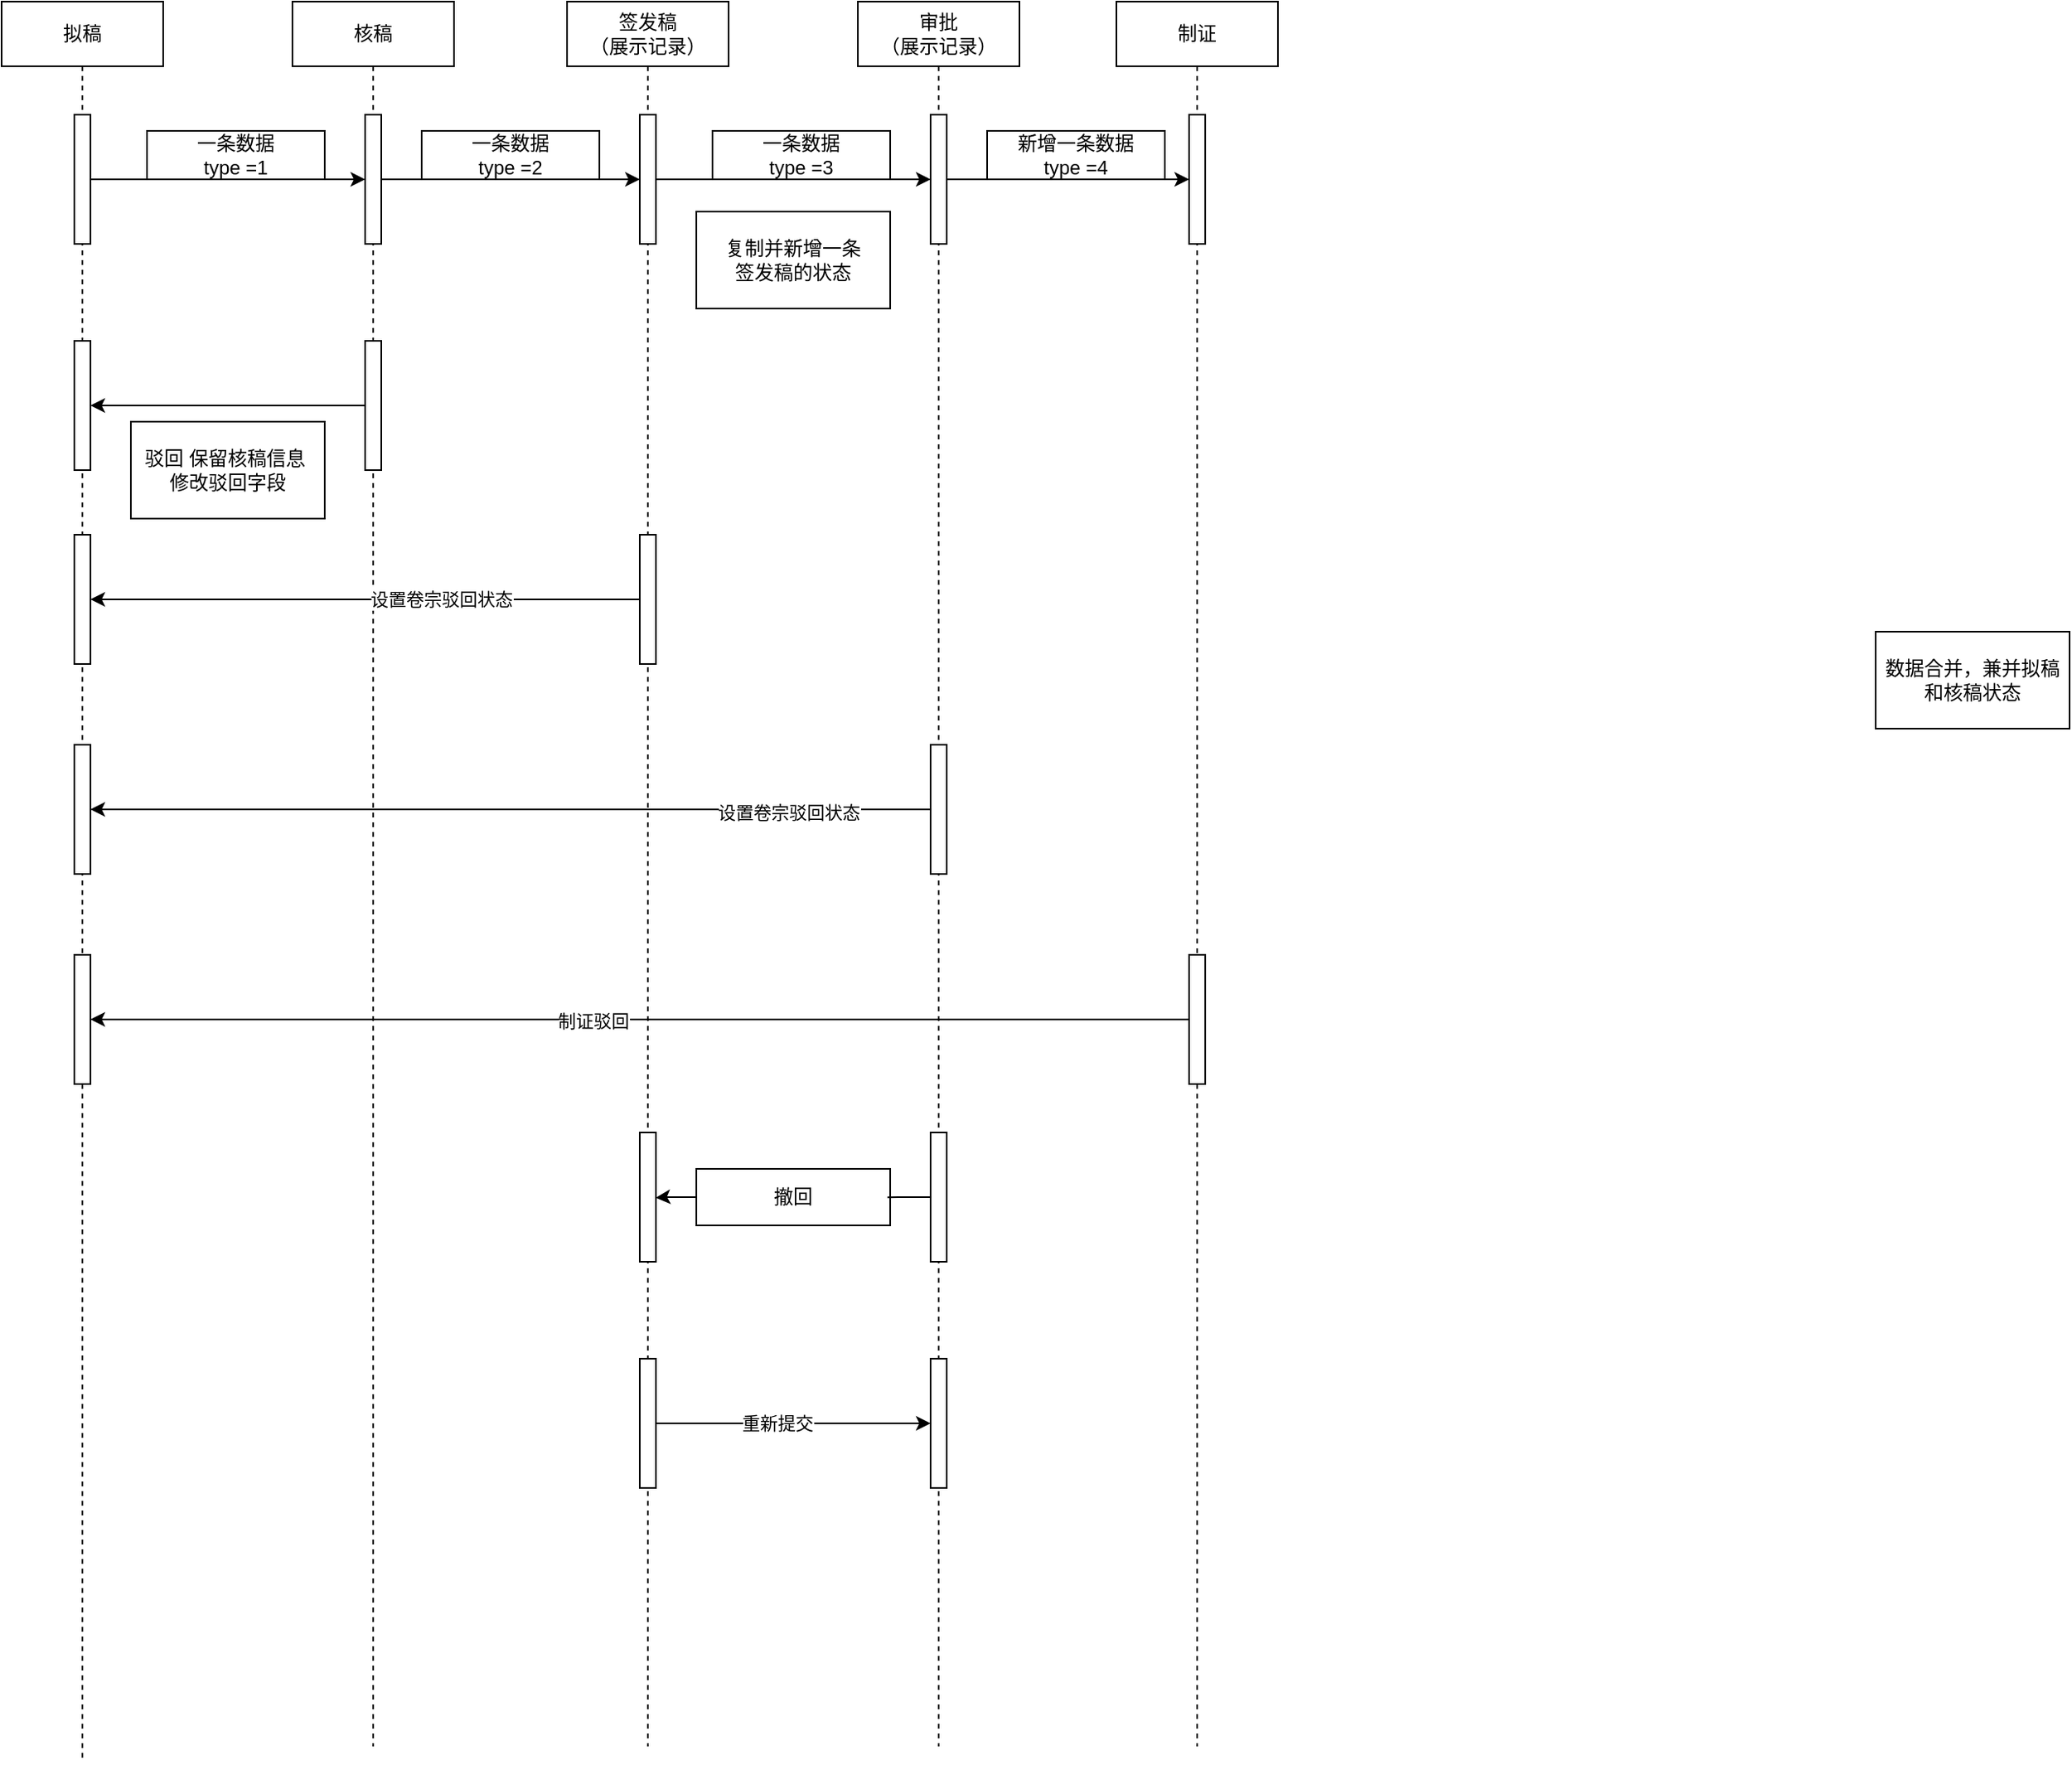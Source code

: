<mxfile version="16.1.2" type="github">
  <diagram id="RNjr4j0GBJ4JUxg0UdfD" name="Page-1">
    <mxGraphModel dx="1185" dy="628" grid="1" gridSize="10" guides="1" tooltips="1" connect="1" arrows="1" fold="1" page="1" pageScale="1" pageWidth="827" pageHeight="1169" math="0" shadow="0">
      <root>
        <mxCell id="0" />
        <mxCell id="1" parent="0" />
        <mxCell id="Ub8pnknUyiXxGgldzIyQ-1" value="拟稿" style="shape=umlLifeline;perimeter=lifelinePerimeter;whiteSpace=wrap;html=1;container=1;collapsible=0;recursiveResize=0;outlineConnect=0;" parent="1" vertex="1">
          <mxGeometry x="30" y="30" width="100" height="1090" as="geometry" />
        </mxCell>
        <mxCell id="Ub8pnknUyiXxGgldzIyQ-6" value="" style="html=1;points=[];perimeter=orthogonalPerimeter;" parent="Ub8pnknUyiXxGgldzIyQ-1" vertex="1">
          <mxGeometry x="45" y="70" width="10" height="80" as="geometry" />
        </mxCell>
        <mxCell id="Ub8pnknUyiXxGgldzIyQ-24" value="" style="html=1;points=[];perimeter=orthogonalPerimeter;" parent="Ub8pnknUyiXxGgldzIyQ-1" vertex="1">
          <mxGeometry x="45" y="210" width="10" height="80" as="geometry" />
        </mxCell>
        <mxCell id="Ub8pnknUyiXxGgldzIyQ-28" value="" style="html=1;points=[];perimeter=orthogonalPerimeter;" parent="Ub8pnknUyiXxGgldzIyQ-1" vertex="1">
          <mxGeometry x="45" y="330" width="10" height="80" as="geometry" />
        </mxCell>
        <mxCell id="Ub8pnknUyiXxGgldzIyQ-29" value="" style="html=1;points=[];perimeter=orthogonalPerimeter;" parent="Ub8pnknUyiXxGgldzIyQ-1" vertex="1">
          <mxGeometry x="45" y="460" width="10" height="80" as="geometry" />
        </mxCell>
        <mxCell id="Ub8pnknUyiXxGgldzIyQ-37" value="" style="html=1;points=[];perimeter=orthogonalPerimeter;" parent="Ub8pnknUyiXxGgldzIyQ-1" vertex="1">
          <mxGeometry x="45" y="590" width="10" height="80" as="geometry" />
        </mxCell>
        <mxCell id="Ub8pnknUyiXxGgldzIyQ-2" value="核稿" style="shape=umlLifeline;perimeter=lifelinePerimeter;whiteSpace=wrap;html=1;container=1;collapsible=0;recursiveResize=0;outlineConnect=0;" parent="1" vertex="1">
          <mxGeometry x="210" y="30" width="100" height="1080" as="geometry" />
        </mxCell>
        <mxCell id="Ub8pnknUyiXxGgldzIyQ-7" value="" style="html=1;points=[];perimeter=orthogonalPerimeter;" parent="Ub8pnknUyiXxGgldzIyQ-2" vertex="1">
          <mxGeometry x="45" y="70" width="10" height="80" as="geometry" />
        </mxCell>
        <mxCell id="Ub8pnknUyiXxGgldzIyQ-23" value="" style="html=1;points=[];perimeter=orthogonalPerimeter;" parent="Ub8pnknUyiXxGgldzIyQ-2" vertex="1">
          <mxGeometry x="45" y="210" width="10" height="80" as="geometry" />
        </mxCell>
        <mxCell id="Ub8pnknUyiXxGgldzIyQ-3" value="签发稿&lt;br&gt;（展示记录）" style="shape=umlLifeline;perimeter=lifelinePerimeter;whiteSpace=wrap;html=1;container=1;collapsible=0;recursiveResize=0;outlineConnect=0;" parent="1" vertex="1">
          <mxGeometry x="380" y="30" width="100" height="1080" as="geometry" />
        </mxCell>
        <mxCell id="Ub8pnknUyiXxGgldzIyQ-12" value="" style="html=1;points=[];perimeter=orthogonalPerimeter;" parent="Ub8pnknUyiXxGgldzIyQ-3" vertex="1">
          <mxGeometry x="45" y="70" width="10" height="80" as="geometry" />
        </mxCell>
        <mxCell id="Ub8pnknUyiXxGgldzIyQ-26" value="" style="html=1;points=[];perimeter=orthogonalPerimeter;" parent="Ub8pnknUyiXxGgldzIyQ-3" vertex="1">
          <mxGeometry x="45" y="330" width="10" height="80" as="geometry" />
        </mxCell>
        <mxCell id="4UHlv2itUR0P1ygIJtA1-5" value="" style="html=1;points=[];perimeter=orthogonalPerimeter;" vertex="1" parent="Ub8pnknUyiXxGgldzIyQ-3">
          <mxGeometry x="45" y="700" width="10" height="80" as="geometry" />
        </mxCell>
        <mxCell id="4UHlv2itUR0P1ygIJtA1-11" value="" style="html=1;points=[];perimeter=orthogonalPerimeter;" vertex="1" parent="Ub8pnknUyiXxGgldzIyQ-3">
          <mxGeometry x="45" y="840" width="10" height="80" as="geometry" />
        </mxCell>
        <mxCell id="Ub8pnknUyiXxGgldzIyQ-4" value="审批&lt;br&gt;（展示记录）" style="shape=umlLifeline;perimeter=lifelinePerimeter;whiteSpace=wrap;html=1;container=1;collapsible=0;recursiveResize=0;outlineConnect=0;" parent="1" vertex="1">
          <mxGeometry x="560" y="30" width="100" height="1080" as="geometry" />
        </mxCell>
        <mxCell id="Ub8pnknUyiXxGgldzIyQ-16" value="" style="html=1;points=[];perimeter=orthogonalPerimeter;" parent="Ub8pnknUyiXxGgldzIyQ-4" vertex="1">
          <mxGeometry x="45" y="70" width="10" height="80" as="geometry" />
        </mxCell>
        <mxCell id="Ub8pnknUyiXxGgldzIyQ-27" value="" style="html=1;points=[];perimeter=orthogonalPerimeter;" parent="Ub8pnknUyiXxGgldzIyQ-4" vertex="1">
          <mxGeometry x="45" y="460" width="10" height="80" as="geometry" />
        </mxCell>
        <mxCell id="4UHlv2itUR0P1ygIJtA1-6" value="" style="html=1;points=[];perimeter=orthogonalPerimeter;" vertex="1" parent="Ub8pnknUyiXxGgldzIyQ-4">
          <mxGeometry x="45" y="700" width="10" height="80" as="geometry" />
        </mxCell>
        <mxCell id="4UHlv2itUR0P1ygIJtA1-16" value="" style="html=1;points=[];perimeter=orthogonalPerimeter;" vertex="1" parent="Ub8pnknUyiXxGgldzIyQ-4">
          <mxGeometry x="45" y="840" width="10" height="80" as="geometry" />
        </mxCell>
        <mxCell id="Ub8pnknUyiXxGgldzIyQ-5" value="制证" style="shape=umlLifeline;perimeter=lifelinePerimeter;whiteSpace=wrap;html=1;container=1;collapsible=0;recursiveResize=0;outlineConnect=0;" parent="1" vertex="1">
          <mxGeometry x="720" y="30" width="100" height="1080" as="geometry" />
        </mxCell>
        <mxCell id="Ub8pnknUyiXxGgldzIyQ-17" value="" style="html=1;points=[];perimeter=orthogonalPerimeter;" parent="Ub8pnknUyiXxGgldzIyQ-5" vertex="1">
          <mxGeometry x="45" y="70" width="10" height="80" as="geometry" />
        </mxCell>
        <mxCell id="Ub8pnknUyiXxGgldzIyQ-36" value="" style="html=1;points=[];perimeter=orthogonalPerimeter;" parent="Ub8pnknUyiXxGgldzIyQ-5" vertex="1">
          <mxGeometry x="45" y="590" width="10" height="80" as="geometry" />
        </mxCell>
        <mxCell id="Ub8pnknUyiXxGgldzIyQ-13" style="edgeStyle=orthogonalEdgeStyle;rounded=0;orthogonalLoop=1;jettySize=auto;html=1;" parent="1" source="Ub8pnknUyiXxGgldzIyQ-7" target="Ub8pnknUyiXxGgldzIyQ-12" edge="1">
          <mxGeometry relative="1" as="geometry" />
        </mxCell>
        <mxCell id="Ub8pnknUyiXxGgldzIyQ-14" value="一条数据 &lt;br&gt;type =2" style="whiteSpace=wrap;html=1;" parent="1" vertex="1">
          <mxGeometry x="290" y="110" width="110" height="30" as="geometry" />
        </mxCell>
        <mxCell id="Ub8pnknUyiXxGgldzIyQ-15" value="一条数据 &lt;br&gt;type =3" style="whiteSpace=wrap;html=1;" parent="1" vertex="1">
          <mxGeometry x="470" y="110" width="110" height="30" as="geometry" />
        </mxCell>
        <mxCell id="Ub8pnknUyiXxGgldzIyQ-18" style="edgeStyle=orthogonalEdgeStyle;rounded=0;orthogonalLoop=1;jettySize=auto;html=1;" parent="1" source="Ub8pnknUyiXxGgldzIyQ-12" target="Ub8pnknUyiXxGgldzIyQ-16" edge="1">
          <mxGeometry relative="1" as="geometry" />
        </mxCell>
        <mxCell id="Ub8pnknUyiXxGgldzIyQ-19" style="edgeStyle=orthogonalEdgeStyle;rounded=0;orthogonalLoop=1;jettySize=auto;html=1;" parent="1" source="Ub8pnknUyiXxGgldzIyQ-16" target="Ub8pnknUyiXxGgldzIyQ-17" edge="1">
          <mxGeometry relative="1" as="geometry" />
        </mxCell>
        <mxCell id="Ub8pnknUyiXxGgldzIyQ-20" value="新增一条数据 &lt;br&gt;type =4" style="whiteSpace=wrap;html=1;" parent="1" vertex="1">
          <mxGeometry x="640" y="110" width="110" height="30" as="geometry" />
        </mxCell>
        <mxCell id="Ub8pnknUyiXxGgldzIyQ-21" style="edgeStyle=orthogonalEdgeStyle;rounded=0;orthogonalLoop=1;jettySize=auto;html=1;" parent="1" source="Ub8pnknUyiXxGgldzIyQ-6" target="Ub8pnknUyiXxGgldzIyQ-7" edge="1">
          <mxGeometry relative="1" as="geometry" />
        </mxCell>
        <mxCell id="Ub8pnknUyiXxGgldzIyQ-25" style="edgeStyle=orthogonalEdgeStyle;rounded=0;orthogonalLoop=1;jettySize=auto;html=1;" parent="1" source="Ub8pnknUyiXxGgldzIyQ-23" target="Ub8pnknUyiXxGgldzIyQ-24" edge="1">
          <mxGeometry relative="1" as="geometry" />
        </mxCell>
        <mxCell id="Ub8pnknUyiXxGgldzIyQ-34" style="edgeStyle=orthogonalEdgeStyle;rounded=0;orthogonalLoop=1;jettySize=auto;html=1;" parent="1" source="Ub8pnknUyiXxGgldzIyQ-26" target="Ub8pnknUyiXxGgldzIyQ-28" edge="1">
          <mxGeometry relative="1" as="geometry" />
        </mxCell>
        <mxCell id="4UHlv2itUR0P1ygIJtA1-20" value="设置卷宗驳回状态" style="edgeLabel;html=1;align=center;verticalAlign=middle;resizable=0;points=[];" vertex="1" connectable="0" parent="Ub8pnknUyiXxGgldzIyQ-34">
          <mxGeometry x="-0.275" y="-1" relative="1" as="geometry">
            <mxPoint y="1" as="offset" />
          </mxGeometry>
        </mxCell>
        <mxCell id="Ub8pnknUyiXxGgldzIyQ-35" style="edgeStyle=orthogonalEdgeStyle;rounded=0;orthogonalLoop=1;jettySize=auto;html=1;" parent="1" source="Ub8pnknUyiXxGgldzIyQ-27" target="Ub8pnknUyiXxGgldzIyQ-29" edge="1">
          <mxGeometry relative="1" as="geometry" />
        </mxCell>
        <mxCell id="4UHlv2itUR0P1ygIJtA1-21" value="&lt;span style=&quot;color: rgba(0 , 0 , 0 , 0) ; font-family: monospace ; font-size: 0px ; background-color: rgb(248 , 249 , 250)&quot;&gt;%3CmxGraphModel%3E%3Croot%3E%3CmxCell%20id%3D%220%22%2F%3E%3CmxCell%20id%3D%221%22%20parent%3D%220%22%2F%3E%3CmxCell%20id%3D%222%22%20value%3D%22%E8%AE%BE%E7%BD%AE%E5%8D%B7%E5%AE%97%E9%A9%B3%E5%9B%9E%E7%8A%B6%E6%80%81%22%20style%3D%22edgeLabel%3Bhtml%3D1%3Balign%3Dcenter%3BverticalAlign%3Dmiddle%3Bresizable%3D0%3Bpoints%3D%5B%5D%3B%22%20vertex%3D%221%22%20connectable%3D%220%22%20parent%3D%221%22%3E%3CmxGeometry%20x%3D%22301.667%22%20y%3D%22400%22%20as%3D%22geometry%22%2F%3E%3C%2FmxCell%3E%3C%2Froot%3E%3C%2FmxGraphModel%3E&lt;/span&gt;&lt;span style=&quot;color: rgba(0 , 0 , 0 , 0) ; font-family: monospace ; font-size: 0px ; background-color: rgb(248 , 249 , 250)&quot;&gt;%3CmxGraphModel%3E%3Croot%3E%3CmxCell%20id%3D%220%22%2F%3E%3CmxCell%20id%3D%221%22%20parent%3D%220%22%2F%3E%3CmxCell%20id%3D%222%22%20value%3D%22%E8%AE%BE%E7%BD%AE%E5%8D%B7%E5%AE%97%E9%A9%B3%E5%9B%9E%E7%8A%B6%E6%80%81%22%20style%3D%22edgeLabel%3Bhtml%3D1%3Balign%3Dcenter%3BverticalAlign%3Dmiddle%3Bresizable%3D0%3Bpoints%3D%5B%5D%3B%22%20vertex%3D%221%22%20connectable%3D%220%22%20parent%3D%221%22%3E%3CmxGeometry%20x%3D%22301.667%22%20y%3D%22400%22%20as%3D%22geometry%22%2F%3E%3C%2FmxCell%3E%3C%2Froot%3E%3C%2FmxGraphModel%3E&lt;/span&gt;" style="edgeLabel;html=1;align=center;verticalAlign=middle;resizable=0;points=[];" vertex="1" connectable="0" parent="Ub8pnknUyiXxGgldzIyQ-35">
          <mxGeometry x="-0.631" y="-2" relative="1" as="geometry">
            <mxPoint as="offset" />
          </mxGeometry>
        </mxCell>
        <mxCell id="4UHlv2itUR0P1ygIJtA1-22" value="设置卷宗驳回状态" style="edgeLabel;html=1;align=center;verticalAlign=middle;resizable=0;points=[];" vertex="1" connectable="0" parent="Ub8pnknUyiXxGgldzIyQ-35">
          <mxGeometry x="-0.66" y="2" relative="1" as="geometry">
            <mxPoint as="offset" />
          </mxGeometry>
        </mxCell>
        <mxCell id="Ub8pnknUyiXxGgldzIyQ-38" style="edgeStyle=orthogonalEdgeStyle;rounded=0;orthogonalLoop=1;jettySize=auto;html=1;" parent="1" source="Ub8pnknUyiXxGgldzIyQ-36" target="Ub8pnknUyiXxGgldzIyQ-37" edge="1">
          <mxGeometry relative="1" as="geometry" />
        </mxCell>
        <mxCell id="4UHlv2itUR0P1ygIJtA1-19" value="制证驳回" style="edgeLabel;html=1;align=center;verticalAlign=middle;resizable=0;points=[];" vertex="1" connectable="0" parent="Ub8pnknUyiXxGgldzIyQ-38">
          <mxGeometry x="0.085" y="1" relative="1" as="geometry">
            <mxPoint as="offset" />
          </mxGeometry>
        </mxCell>
        <mxCell id="Ub8pnknUyiXxGgldzIyQ-10" value="一条数据 &lt;br&gt;type =1" style="whiteSpace=wrap;html=1;" parent="1" vertex="1">
          <mxGeometry x="120" y="110" width="110" height="30" as="geometry" />
        </mxCell>
        <mxCell id="4UHlv2itUR0P1ygIJtA1-2" value="数据合并，兼并拟稿和核稿状态" style="whiteSpace=wrap;html=1;" vertex="1" parent="1">
          <mxGeometry x="1190" y="420" width="120" height="60" as="geometry" />
        </mxCell>
        <mxCell id="4UHlv2itUR0P1ygIJtA1-3" value="复制并新增一条&lt;br&gt;签发稿的状态" style="whiteSpace=wrap;html=1;" vertex="1" parent="1">
          <mxGeometry x="460" y="160" width="120" height="60" as="geometry" />
        </mxCell>
        <mxCell id="4UHlv2itUR0P1ygIJtA1-4" value="驳回 保留核稿信息&amp;nbsp;&lt;br&gt;修改驳回字段" style="whiteSpace=wrap;html=1;" vertex="1" parent="1">
          <mxGeometry x="110" y="290" width="120" height="60" as="geometry" />
        </mxCell>
        <mxCell id="4UHlv2itUR0P1ygIJtA1-7" style="edgeStyle=orthogonalEdgeStyle;rounded=0;orthogonalLoop=1;jettySize=auto;html=1;entryX=0.986;entryY=0.504;entryDx=0;entryDy=0;entryPerimeter=0;startArrow=none;" edge="1" parent="1" source="4UHlv2itUR0P1ygIJtA1-8" target="4UHlv2itUR0P1ygIJtA1-5">
          <mxGeometry relative="1" as="geometry" />
        </mxCell>
        <mxCell id="4UHlv2itUR0P1ygIJtA1-8" value="撤回" style="whiteSpace=wrap;html=1;" vertex="1" parent="1">
          <mxGeometry x="460" y="752.5" width="120" height="35" as="geometry" />
        </mxCell>
        <mxCell id="4UHlv2itUR0P1ygIJtA1-9" value="" style="edgeStyle=orthogonalEdgeStyle;rounded=0;orthogonalLoop=1;jettySize=auto;html=1;entryX=0.986;entryY=0.504;entryDx=0;entryDy=0;entryPerimeter=0;endArrow=none;" edge="1" parent="1" source="4UHlv2itUR0P1ygIJtA1-6" target="4UHlv2itUR0P1ygIJtA1-8">
          <mxGeometry relative="1" as="geometry">
            <mxPoint x="605" y="770" as="sourcePoint" />
            <mxPoint x="434.86" y="770.32" as="targetPoint" />
          </mxGeometry>
        </mxCell>
        <mxCell id="4UHlv2itUR0P1ygIJtA1-17" style="edgeStyle=orthogonalEdgeStyle;rounded=0;orthogonalLoop=1;jettySize=auto;html=1;" edge="1" parent="1" source="4UHlv2itUR0P1ygIJtA1-11" target="4UHlv2itUR0P1ygIJtA1-16">
          <mxGeometry relative="1" as="geometry" />
        </mxCell>
        <mxCell id="4UHlv2itUR0P1ygIJtA1-18" value="重新提交" style="edgeLabel;html=1;align=center;verticalAlign=middle;resizable=0;points=[];" vertex="1" connectable="0" parent="4UHlv2itUR0P1ygIJtA1-17">
          <mxGeometry x="-0.344" relative="1" as="geometry">
            <mxPoint x="19" as="offset" />
          </mxGeometry>
        </mxCell>
      </root>
    </mxGraphModel>
  </diagram>
</mxfile>
